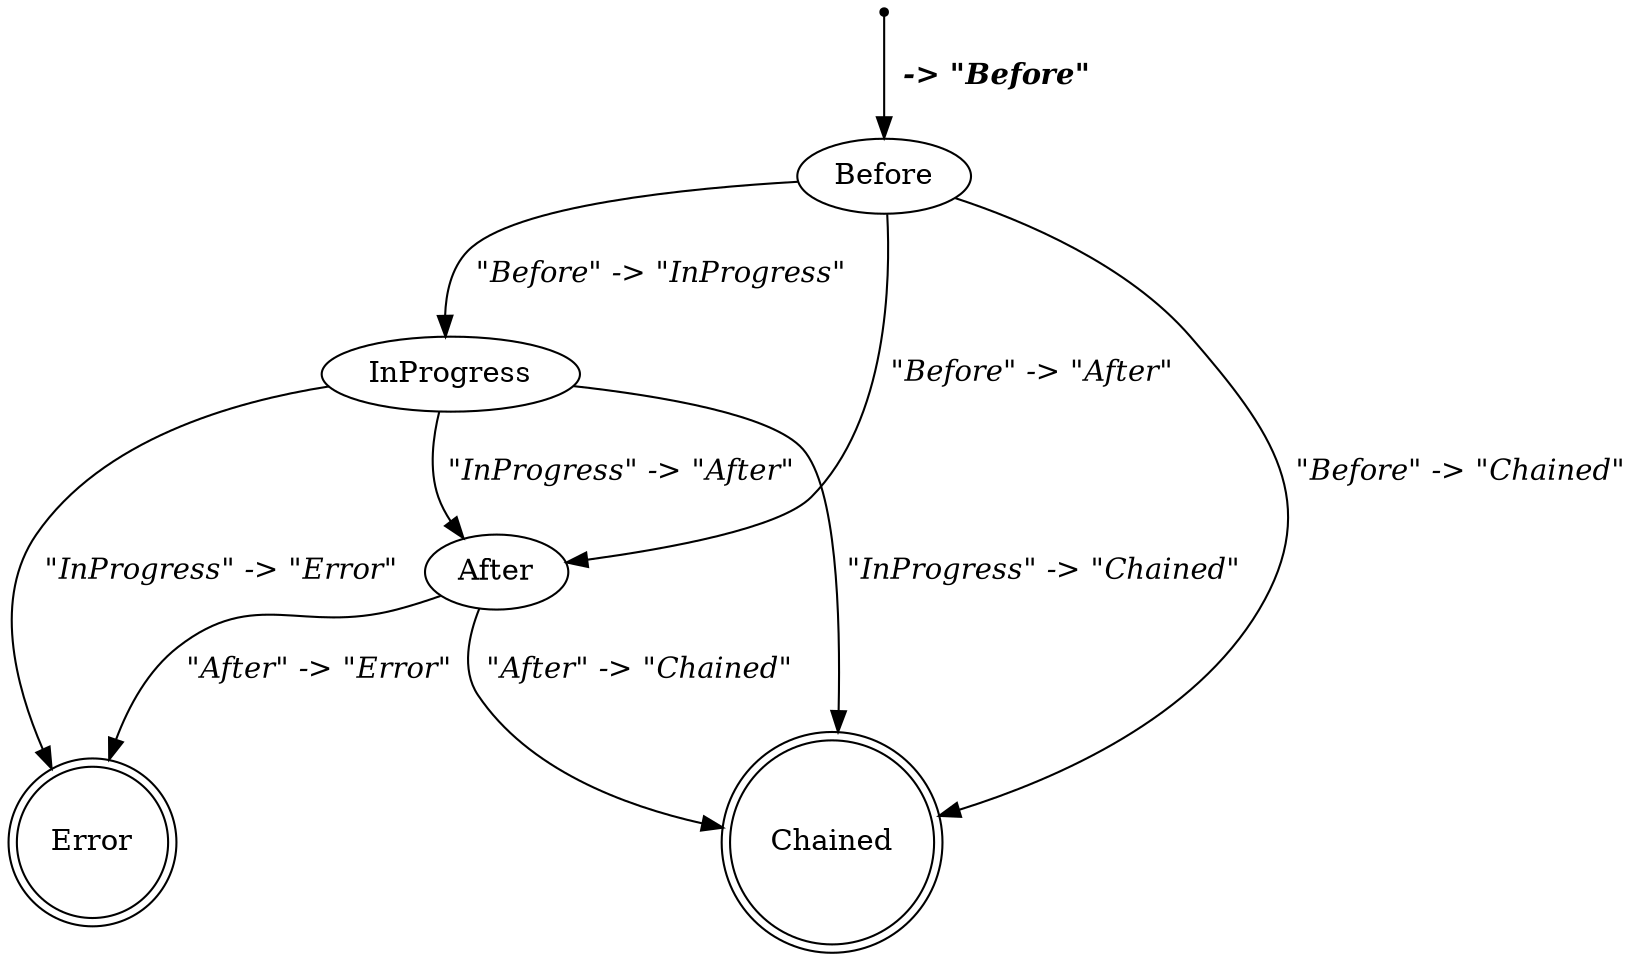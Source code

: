 digraph appointment_stm {
    After[label="After"][shape="ellipse"];
    Before[label="Before"][shape="ellipse"];
    Chained[label="Chained"][shape="doublecircle"];
    Error[label="Error"][shape="doublecircle"];
    InProgress[label="InProgress"][shape="ellipse"];
    _start[label="_start"][shape="point"];
    _start -> Before[label=<<TABLE BORDER="0"><TR><TD><B><I> -&gt; "Before"</I></B></TD></TR></TABLE>>];
    Before -> InProgress[label=<<TABLE BORDER="0"><TR><TD><I>"Before" -&gt; "InProgress"</I></TD></TR></TABLE>>];
    Before -> After[label=<<TABLE BORDER="0"><TR><TD><I>"Before" -&gt; "After"</I></TD></TR></TABLE>>];
    InProgress -> After[label=<<TABLE BORDER="0"><TR><TD><I>"InProgress" -&gt; "After"</I></TD></TR></TABLE>>];
    Before -> Chained[label=<<TABLE BORDER="0"><TR><TD><I>"Before" -&gt; "Chained"</I></TD></TR></TABLE>>];
    InProgress -> Chained[label=<<TABLE BORDER="0"><TR><TD><I>"InProgress" -&gt; "Chained"</I></TD></TR></TABLE>>];
    After -> Chained[label=<<TABLE BORDER="0"><TR><TD><I>"After" -&gt; "Chained"</I></TD></TR></TABLE>>];
    InProgress -> Error[label=<<TABLE BORDER="0"><TR><TD><I>"InProgress" -&gt; "Error"</I></TD></TR></TABLE>>];
    After -> Error[label=<<TABLE BORDER="0"><TR><TD><I>"After" -&gt; "Error"</I></TD></TR></TABLE>>];
}
